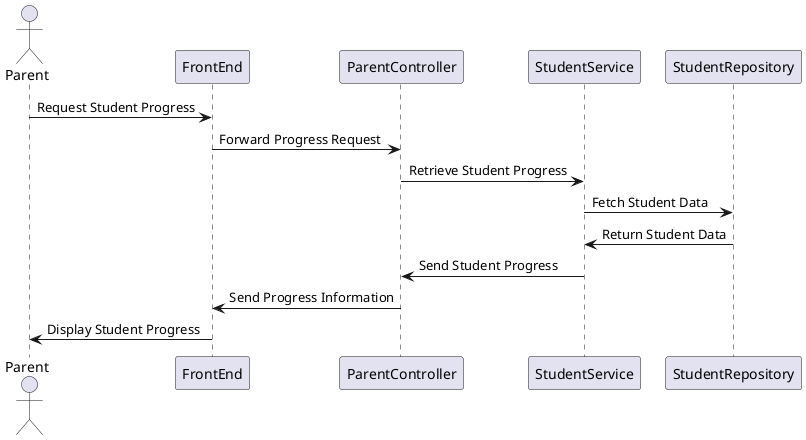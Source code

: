 @startuml
actor Parent
participant FrontEnd
participant ParentController
participant StudentService
participant StudentRepository

Parent -> FrontEnd: Request Student Progress
FrontEnd -> ParentController: Forward Progress Request
ParentController -> StudentService: Retrieve Student Progress
StudentService -> StudentRepository: Fetch Student Data
StudentRepository -> StudentService: Return Student Data
StudentService -> ParentController: Send Student Progress
ParentController -> FrontEnd: Send Progress Information
FrontEnd -> Parent: Display Student Progress
@enduml
